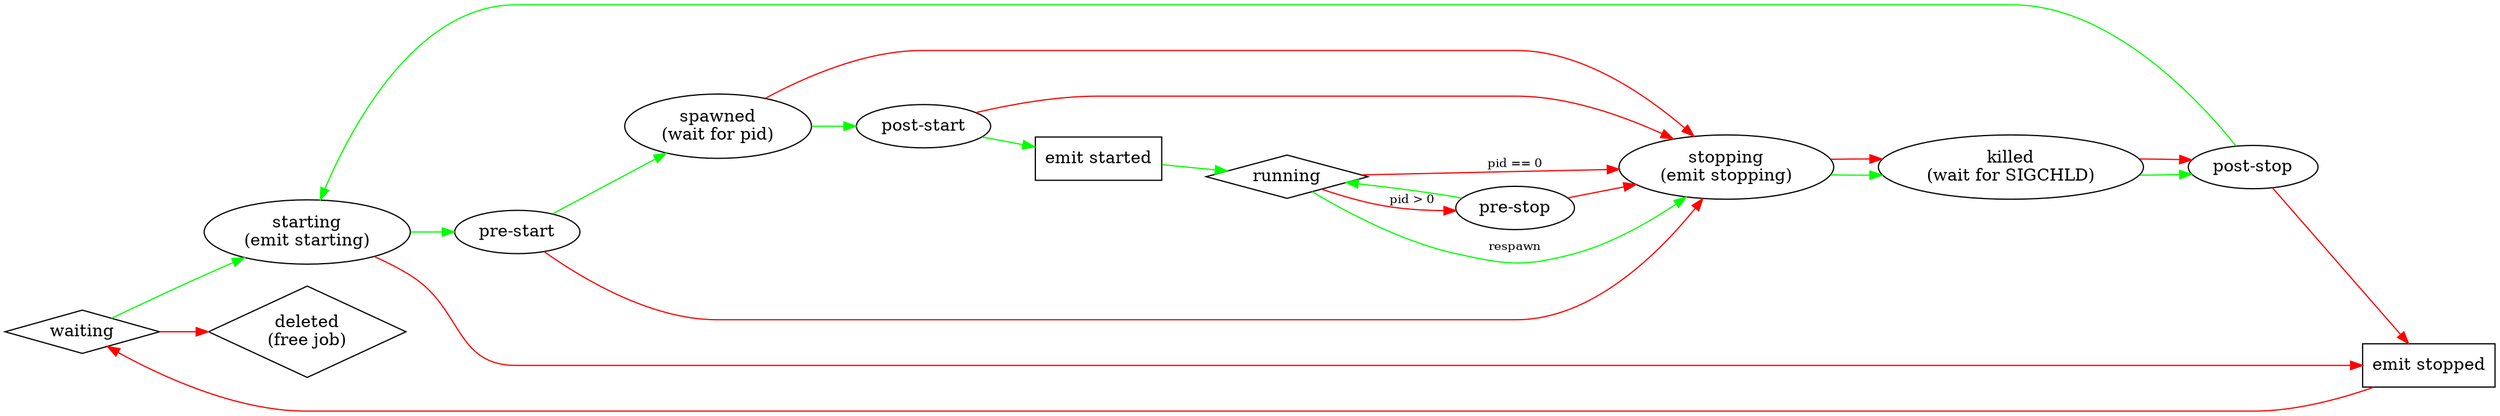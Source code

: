 /* Upstart state machine.
 *
 * Generate with:
 *   dot -Tpng -ostates.png states.dot
 *
 * Diamonds represent natural rest states in which we need to take an action
 * to change the goal.
 *
 * Ovals represent ordinary states which clear themselves when the process
 * being run, or the event that was emitted, finishes.
 *
 * Rectangles represent additional actions that are taken, they are not
 * states, instead you should follow through them to the next real state.
 *
 * Green arrows are followed while the goal is START.
 * Red arrows are followed while the goal is STOP.
 *
 * Note that from the running state, there are two read arrows leaving it;
 * these are chosen based on whether there is a process for the job or not.
 */

digraph {
	rankdir=LR;
	edge [fontsize=10];

	waiting [shape=diamond];
	starting [label="starting\n(emit starting)"];
	pre_start [label="pre-start"];
	spawned [label="spawned\n(wait for pid)"];
	post_start [label="post-start"];
	emit_started [shape=rectangle,label="emit started"];
	running [shape=diamond];
	pre_stop [label="pre-stop"];
	stopping [label="stopping\n(emit stopping)"];
	killed [label="killed\n(wait for SIGCHLD)"];
	post_stop [label="post-stop"];
	emit_stopped [shape=rectangle,label="emit stopped"];
	deleted [shape=diamond,label="deleted\n(free job)"];

	waiting -> starting [color=green];
	waiting -> deleted [color=red];
	starting -> pre_start [color=green];
	starting -> emit_stopped [color=red];
	pre_start -> spawned [color=green];
	pre_start -> stopping [color=red];
	spawned -> post_start [color=green];
	spawned -> stopping [color=red];
	post_start -> emit_started -> running [color=green];
	post_start -> stopping [color=red];
	running -> pre_stop [color=red,label="pid > 0"];
	running -> stopping [color=red,label="pid == 0"];
	running -> stopping [color=green,label="respawn"];
	pre_stop -> running [color=green];
	pre_stop -> stopping [color=red];
	stopping -> killed [color=green];
	stopping -> killed [color=red];
	killed -> post_stop [color=green];
	killed -> post_stop [color=red];
	post_stop -> starting [color=green];
	post_stop -> emit_stopped [color=red];
	emit_stopped -> waiting [color=red];
}
